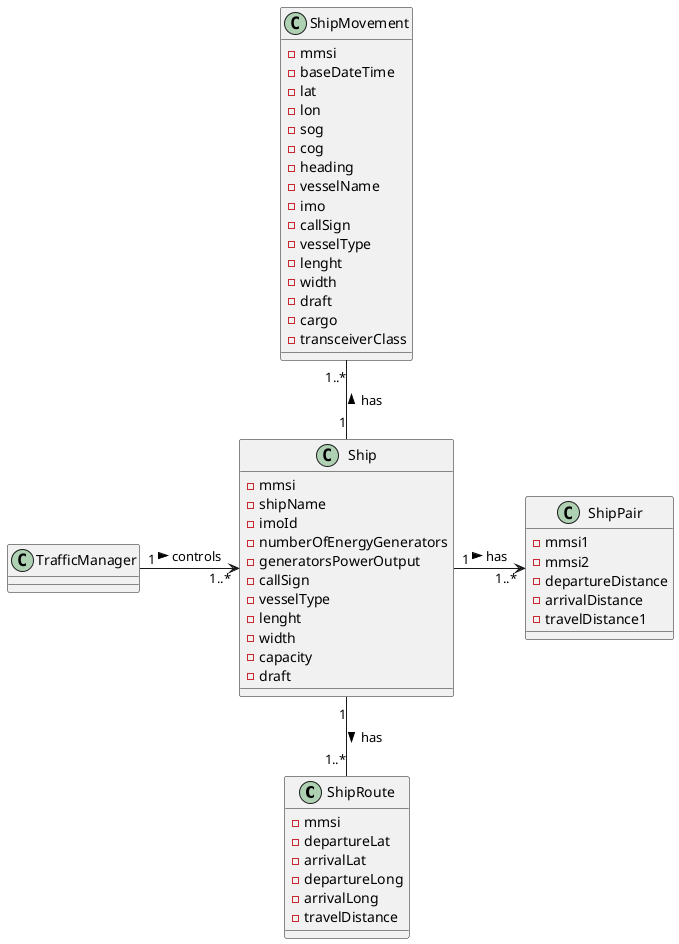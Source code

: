 @startuml
'https://plantuml.com/use-case-diagram


class ShipRoute {
- mmsi
- departureLat
- arrivalLat
- departureLong
- arrivalLong
- travelDistance
}

class ShipPair {
- mmsi1
- mmsi2
- departureDistance
- arrivalDistance
- travelDistance1
}

class ShipMovement {
- mmsi
- baseDateTime
- lat
- lon
- sog
- cog
- heading
- vesselName
- imo
- callSign
- vesselType
- lenght
- width
- draft
- cargo
- transceiverClass
}

class Ship {
 - mmsi
 - shipName
 - imoId
 - numberOfEnergyGenerators
 - generatorsPowerOutput
 - callSign
 - vesselType
 - lenght
 - width
 - capacity
 - draft
}

class TrafficManager{
}

TrafficManager"1" -> "1..*"Ship :> controls
Ship"1" -down- "1..*" ShipRoute :> has
Ship"1" -up- "1..*" ShipMovement :> has
Ship"1" -> "1..*" ShipPair  :> has
@enduml
